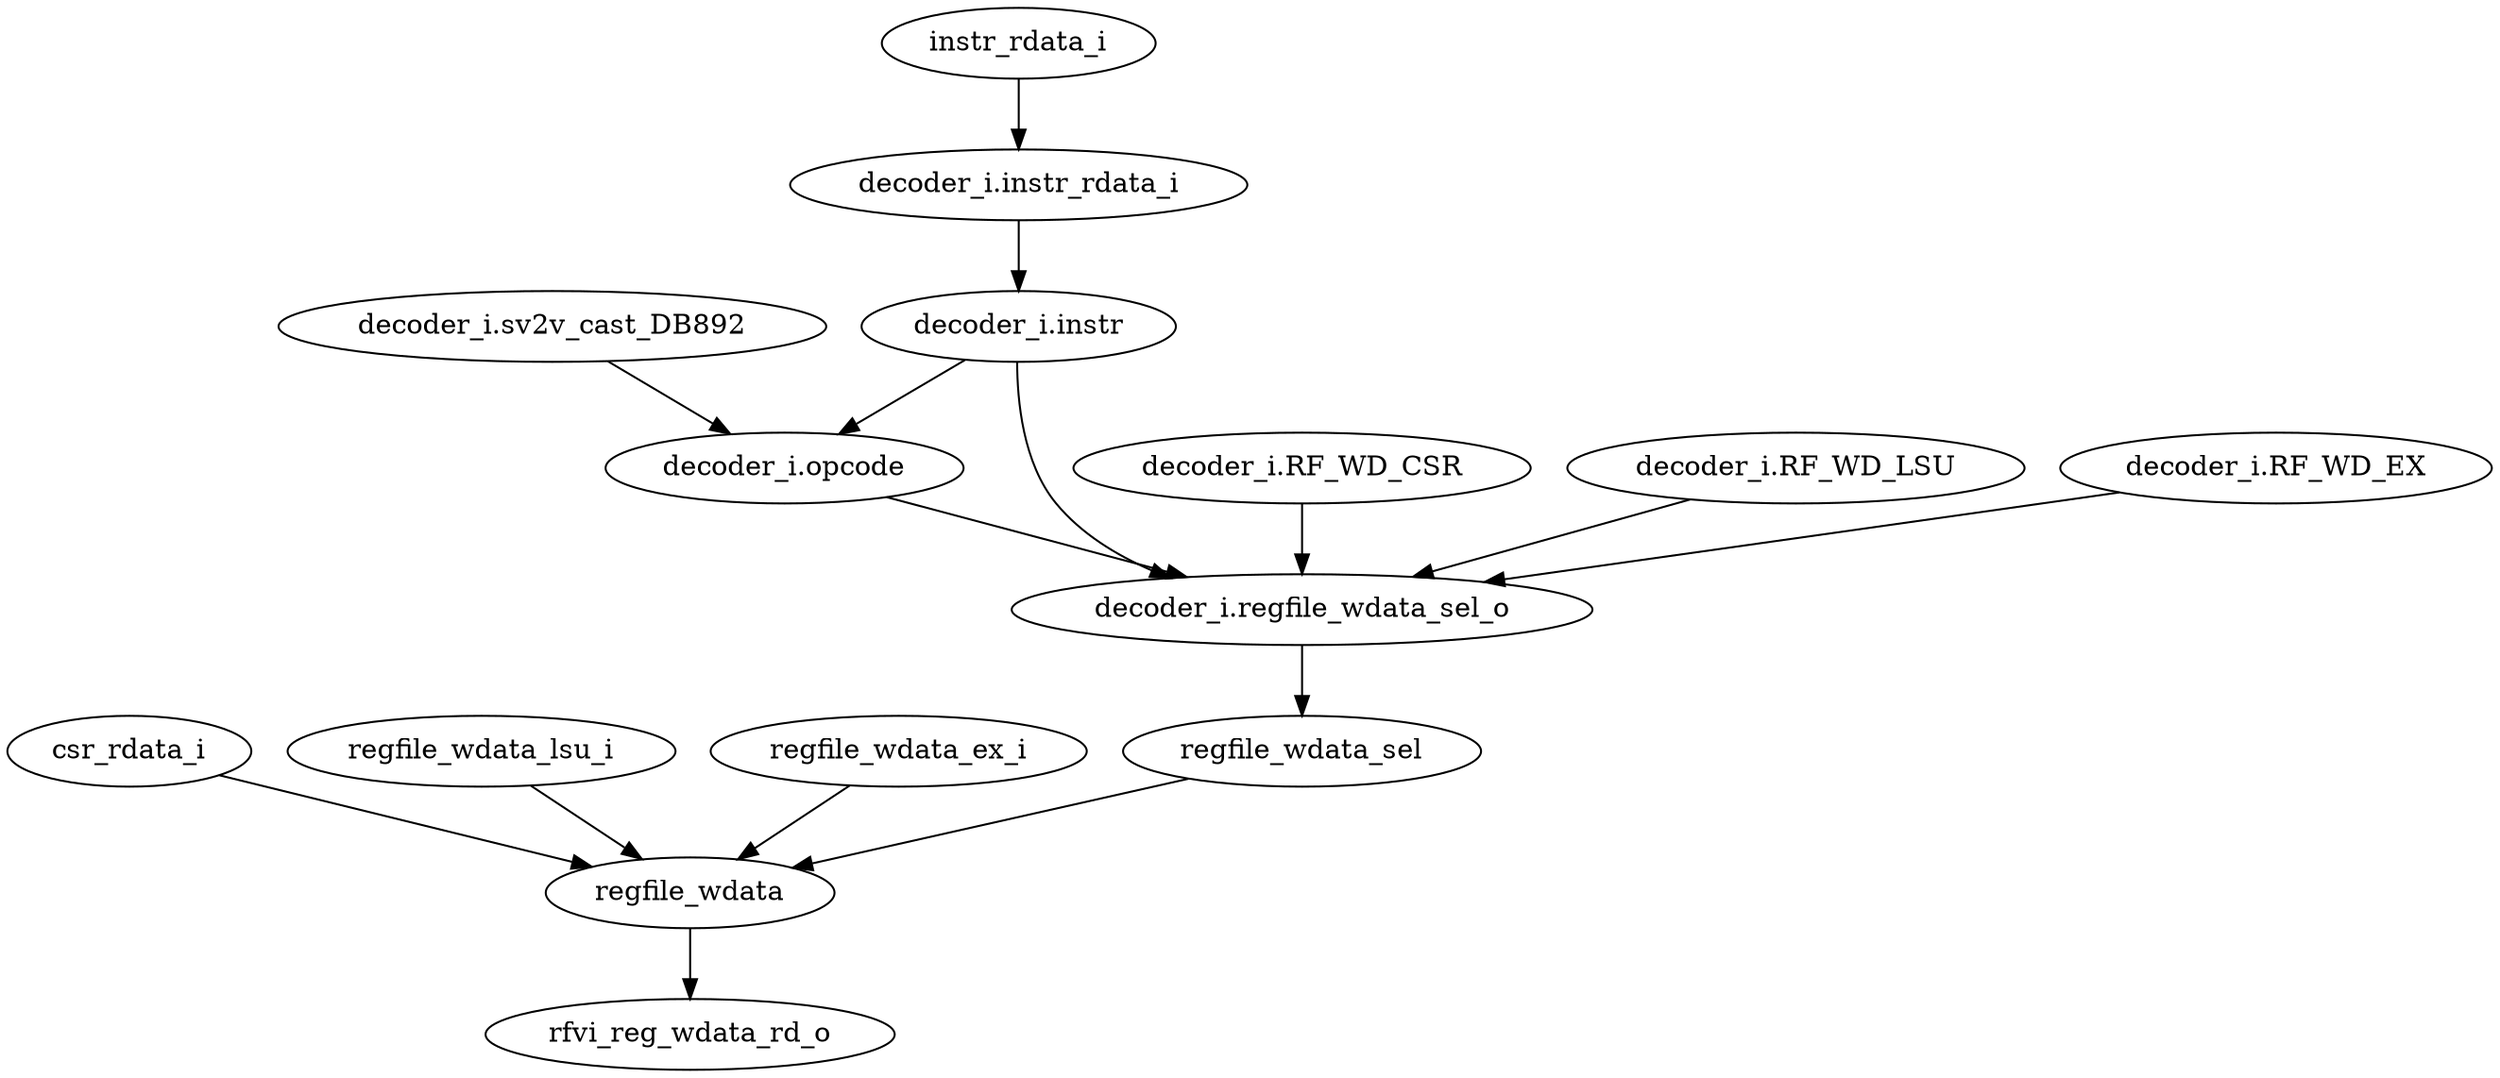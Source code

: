 strict digraph "" {
	csr_rdata_i	 [complexity=4,
		importance=0.00978721699262,
		rank=0.00244680424815];
	regfile_wdata	 [complexity=2,
		importance=0.00829125430219,
		rank=0.00414562715109];
	csr_rdata_i -> regfile_wdata;
	regfile_wdata_lsu_i	 [complexity=4,
		importance=0.00978721699262,
		rank=0.00244680424815];
	regfile_wdata_lsu_i -> regfile_wdata;
	rfvi_reg_wdata_rd_o	 [complexity=0,
		importance=0.00285512826174,
		rank=0.0];
	regfile_wdata -> rfvi_reg_wdata_rd_o;
	"decoder_i.sv2v_cast_DB892"	 [complexity=7,
		importance=0.407241204152,
		rank=0.0581773148789];
	"decoder_i.opcode"	 [complexity=4,
		importance=0.405745241462,
		rank=0.101436310366];
	"decoder_i.sv2v_cast_DB892" -> "decoder_i.opcode";
	"decoder_i.regfile_wdata_sel_o"	 [complexity=3,
		importance=0.0403497308538,
		rank=0.0134499102846];
	"decoder_i.opcode" -> "decoder_i.regfile_wdata_sel_o";
	regfile_wdata_ex_i	 [complexity=4,
		importance=0.00978721699262,
		rank=0.00244680424815];
	regfile_wdata_ex_i -> regfile_wdata;
	"decoder_i.RF_WD_CSR"	 [complexity=5,
		importance=0.0418456935443,
		rank=0.00836913870885];
	"decoder_i.RF_WD_CSR" -> "decoder_i.regfile_wdata_sel_o";
	"decoder_i.RF_WD_LSU"	 [complexity=5,
		importance=0.0418456935443,
		rank=0.00836913870885];
	"decoder_i.RF_WD_LSU" -> "decoder_i.regfile_wdata_sel_o";
	"decoder_i.instr"	 [complexity=7,
		importance=0.408176172032,
		rank=0.0583108817189];
	"decoder_i.instr" -> "decoder_i.opcode";
	"decoder_i.instr" -> "decoder_i.regfile_wdata_sel_o";
	instr_rdata_i	 [complexity=9,
		importance=0.411542096504,
		rank=0.0457268996116];
	"decoder_i.instr_rdata_i"	 [complexity=9,
		importance=0.410046133814,
		rank=0.0455606815348];
	instr_rdata_i -> "decoder_i.instr_rdata_i";
	regfile_wdata_sel	 [complexity=3,
		importance=0.0365571227505,
		rank=0.0121857075835];
	"decoder_i.regfile_wdata_sel_o" -> regfile_wdata_sel;
	"decoder_i.RF_WD_EX"	 [complexity=5,
		importance=0.0418456935443,
		rank=0.00836913870885];
	"decoder_i.RF_WD_EX" -> "decoder_i.regfile_wdata_sel_o";
	"decoder_i.instr_rdata_i" -> "decoder_i.instr";
	regfile_wdata_sel -> regfile_wdata;
}

